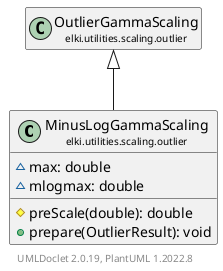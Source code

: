 @startuml
    remove .*\.(Instance|Par|Parameterizer|Factory)$
    set namespaceSeparator none
    hide empty fields
    hide empty methods

    class "<size:14>MinusLogGammaScaling\n<size:10>elki.utilities.scaling.outlier" as elki.utilities.scaling.outlier.MinusLogGammaScaling [[MinusLogGammaScaling.html]] {
        ~max: double
        ~mlogmax: double
        #preScale(double): double
        +prepare(OutlierResult): void
    }

    class "<size:14>OutlierGammaScaling\n<size:10>elki.utilities.scaling.outlier" as elki.utilities.scaling.outlier.OutlierGammaScaling [[OutlierGammaScaling.html]]
    class "<size:14>MinusLogGammaScaling.Par\n<size:10>elki.utilities.scaling.outlier" as elki.utilities.scaling.outlier.MinusLogGammaScaling.Par [[MinusLogGammaScaling.Par.html]]

    elki.utilities.scaling.outlier.OutlierGammaScaling <|-- elki.utilities.scaling.outlier.MinusLogGammaScaling
    elki.utilities.scaling.outlier.MinusLogGammaScaling +-- elki.utilities.scaling.outlier.MinusLogGammaScaling.Par

    center footer UMLDoclet 2.0.19, PlantUML 1.2022.8
@enduml
